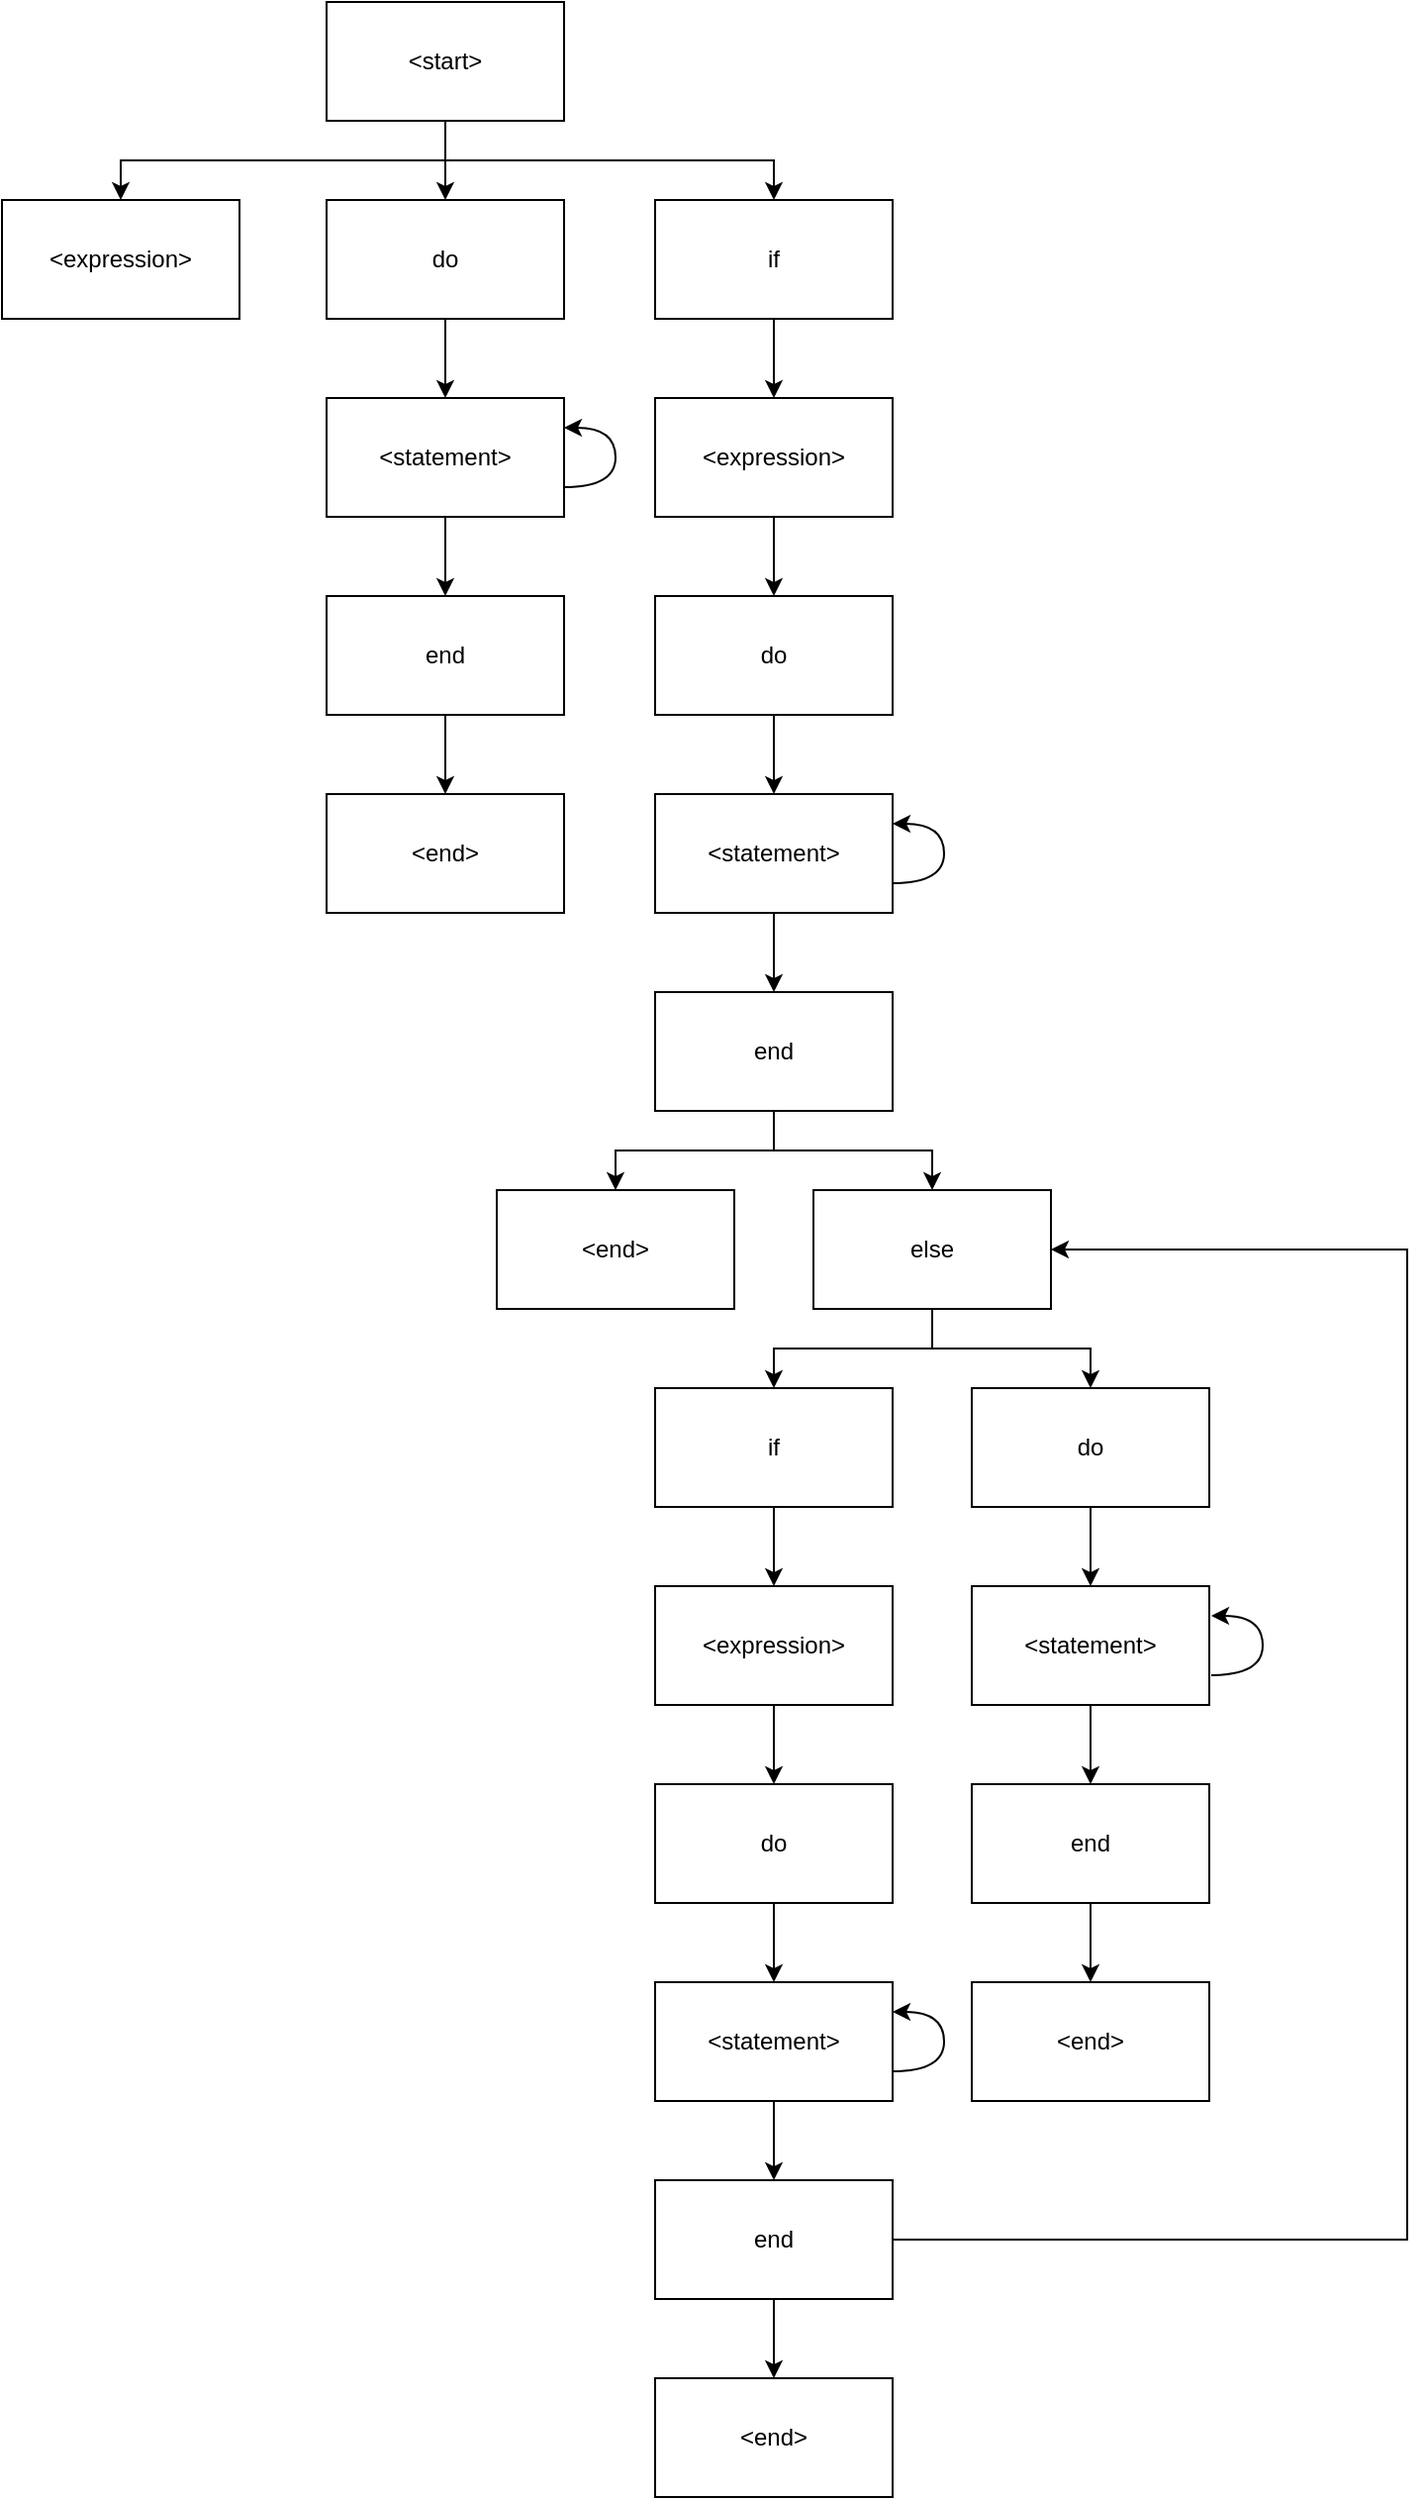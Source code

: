 <mxfile version="26.0.4">
  <diagram name="第 1 页" id="5UB8406Bn-pNAINf8s1h">
    <mxGraphModel dx="813" dy="607" grid="1" gridSize="10" guides="1" tooltips="1" connect="1" arrows="1" fold="1" page="1" pageScale="1" pageWidth="827" pageHeight="1169" math="0" shadow="0">
      <root>
        <mxCell id="0" />
        <mxCell id="1" parent="0" />
        <mxCell id="EVeiyt34mF13FASHOtXo-12" style="edgeStyle=orthogonalEdgeStyle;rounded=0;orthogonalLoop=1;jettySize=auto;html=1;exitX=0.5;exitY=1;exitDx=0;exitDy=0;entryX=0.5;entryY=0;entryDx=0;entryDy=0;" edge="1" parent="1" source="EVeiyt34mF13FASHOtXo-1" target="EVeiyt34mF13FASHOtXo-7">
          <mxGeometry relative="1" as="geometry" />
        </mxCell>
        <mxCell id="EVeiyt34mF13FASHOtXo-18" style="edgeStyle=orthogonalEdgeStyle;rounded=0;orthogonalLoop=1;jettySize=auto;html=1;exitX=0.5;exitY=1;exitDx=0;exitDy=0;entryX=0.5;entryY=0;entryDx=0;entryDy=0;" edge="1" parent="1" source="EVeiyt34mF13FASHOtXo-1" target="EVeiyt34mF13FASHOtXo-15">
          <mxGeometry relative="1" as="geometry" />
        </mxCell>
        <mxCell id="EVeiyt34mF13FASHOtXo-62" style="edgeStyle=orthogonalEdgeStyle;rounded=0;orthogonalLoop=1;jettySize=auto;html=1;exitX=0.5;exitY=1;exitDx=0;exitDy=0;entryX=0.5;entryY=0;entryDx=0;entryDy=0;" edge="1" parent="1" source="EVeiyt34mF13FASHOtXo-1" target="EVeiyt34mF13FASHOtXo-60">
          <mxGeometry relative="1" as="geometry" />
        </mxCell>
        <mxCell id="EVeiyt34mF13FASHOtXo-1" value="&amp;lt;start&amp;gt;" style="rounded=0;whiteSpace=wrap;html=1;" vertex="1" parent="1">
          <mxGeometry x="354" y="40" width="120" height="60" as="geometry" />
        </mxCell>
        <mxCell id="EVeiyt34mF13FASHOtXo-11" style="edgeStyle=orthogonalEdgeStyle;rounded=0;orthogonalLoop=1;jettySize=auto;html=1;exitX=0.5;exitY=1;exitDx=0;exitDy=0;entryX=0.5;entryY=0;entryDx=0;entryDy=0;" edge="1" parent="1" source="EVeiyt34mF13FASHOtXo-7" target="EVeiyt34mF13FASHOtXo-8">
          <mxGeometry relative="1" as="geometry" />
        </mxCell>
        <mxCell id="EVeiyt34mF13FASHOtXo-7" value="do" style="rounded=0;whiteSpace=wrap;html=1;" vertex="1" parent="1">
          <mxGeometry x="354" y="140" width="120" height="60" as="geometry" />
        </mxCell>
        <mxCell id="EVeiyt34mF13FASHOtXo-14" style="edgeStyle=orthogonalEdgeStyle;rounded=0;orthogonalLoop=1;jettySize=auto;html=1;exitX=0.5;exitY=1;exitDx=0;exitDy=0;entryX=0.5;entryY=0;entryDx=0;entryDy=0;" edge="1" parent="1" source="EVeiyt34mF13FASHOtXo-8" target="EVeiyt34mF13FASHOtXo-13">
          <mxGeometry relative="1" as="geometry" />
        </mxCell>
        <mxCell id="EVeiyt34mF13FASHOtXo-8" value="&amp;lt;statement&amp;gt;" style="rounded=0;whiteSpace=wrap;html=1;" vertex="1" parent="1">
          <mxGeometry x="354" y="240" width="120" height="60" as="geometry" />
        </mxCell>
        <mxCell id="EVeiyt34mF13FASHOtXo-10" style="edgeStyle=orthogonalEdgeStyle;rounded=0;orthogonalLoop=1;jettySize=auto;html=1;exitX=1;exitY=0.75;exitDx=0;exitDy=0;entryX=1;entryY=0.25;entryDx=0;entryDy=0;curved=1;" edge="1" parent="1" source="EVeiyt34mF13FASHOtXo-8" target="EVeiyt34mF13FASHOtXo-8">
          <mxGeometry relative="1" as="geometry">
            <Array as="points">
              <mxPoint x="500" y="285" />
              <mxPoint x="500" y="255" />
            </Array>
          </mxGeometry>
        </mxCell>
        <mxCell id="EVeiyt34mF13FASHOtXo-29" style="edgeStyle=orthogonalEdgeStyle;rounded=0;orthogonalLoop=1;jettySize=auto;html=1;exitX=0.5;exitY=1;exitDx=0;exitDy=0;entryX=0.5;entryY=0;entryDx=0;entryDy=0;" edge="1" parent="1" source="EVeiyt34mF13FASHOtXo-13" target="EVeiyt34mF13FASHOtXo-28">
          <mxGeometry relative="1" as="geometry" />
        </mxCell>
        <mxCell id="EVeiyt34mF13FASHOtXo-13" value="end" style="rounded=0;whiteSpace=wrap;html=1;" vertex="1" parent="1">
          <mxGeometry x="354" y="340" width="120" height="60" as="geometry" />
        </mxCell>
        <mxCell id="EVeiyt34mF13FASHOtXo-19" style="edgeStyle=orthogonalEdgeStyle;rounded=0;orthogonalLoop=1;jettySize=auto;html=1;exitX=0.5;exitY=1;exitDx=0;exitDy=0;entryX=0.5;entryY=0;entryDx=0;entryDy=0;" edge="1" parent="1" source="EVeiyt34mF13FASHOtXo-15" target="EVeiyt34mF13FASHOtXo-16">
          <mxGeometry relative="1" as="geometry" />
        </mxCell>
        <mxCell id="EVeiyt34mF13FASHOtXo-15" value="if" style="rounded=0;whiteSpace=wrap;html=1;" vertex="1" parent="1">
          <mxGeometry x="520" y="140" width="120" height="60" as="geometry" />
        </mxCell>
        <mxCell id="EVeiyt34mF13FASHOtXo-22" style="edgeStyle=orthogonalEdgeStyle;rounded=0;orthogonalLoop=1;jettySize=auto;html=1;exitX=0.5;exitY=1;exitDx=0;exitDy=0;entryX=0.5;entryY=0;entryDx=0;entryDy=0;" edge="1" parent="1" source="EVeiyt34mF13FASHOtXo-16" target="EVeiyt34mF13FASHOtXo-21">
          <mxGeometry relative="1" as="geometry" />
        </mxCell>
        <mxCell id="EVeiyt34mF13FASHOtXo-16" value="&amp;lt;expression&amp;gt;" style="rounded=0;whiteSpace=wrap;html=1;" vertex="1" parent="1">
          <mxGeometry x="520" y="240" width="120" height="60" as="geometry" />
        </mxCell>
        <mxCell id="EVeiyt34mF13FASHOtXo-24" style="edgeStyle=orthogonalEdgeStyle;rounded=0;orthogonalLoop=1;jettySize=auto;html=1;exitX=0.5;exitY=1;exitDx=0;exitDy=0;entryX=0.5;entryY=0;entryDx=0;entryDy=0;" edge="1" parent="1" source="EVeiyt34mF13FASHOtXo-21" target="EVeiyt34mF13FASHOtXo-23">
          <mxGeometry relative="1" as="geometry" />
        </mxCell>
        <mxCell id="EVeiyt34mF13FASHOtXo-21" value="do" style="rounded=0;whiteSpace=wrap;html=1;" vertex="1" parent="1">
          <mxGeometry x="520" y="340" width="120" height="60" as="geometry" />
        </mxCell>
        <mxCell id="EVeiyt34mF13FASHOtXo-27" style="edgeStyle=orthogonalEdgeStyle;rounded=0;orthogonalLoop=1;jettySize=auto;html=1;exitX=0.5;exitY=1;exitDx=0;exitDy=0;entryX=0.5;entryY=0;entryDx=0;entryDy=0;" edge="1" parent="1" source="EVeiyt34mF13FASHOtXo-23" target="EVeiyt34mF13FASHOtXo-26">
          <mxGeometry relative="1" as="geometry" />
        </mxCell>
        <mxCell id="EVeiyt34mF13FASHOtXo-23" value="&amp;lt;statement&amp;gt;" style="rounded=0;whiteSpace=wrap;html=1;" vertex="1" parent="1">
          <mxGeometry x="520" y="440" width="120" height="60" as="geometry" />
        </mxCell>
        <mxCell id="EVeiyt34mF13FASHOtXo-25" style="edgeStyle=orthogonalEdgeStyle;rounded=0;orthogonalLoop=1;jettySize=auto;html=1;exitX=1;exitY=0.75;exitDx=0;exitDy=0;entryX=1;entryY=0.25;entryDx=0;entryDy=0;curved=1;" edge="1" parent="1">
          <mxGeometry relative="1" as="geometry">
            <mxPoint x="640" y="485" as="sourcePoint" />
            <mxPoint x="640" y="455" as="targetPoint" />
            <Array as="points">
              <mxPoint x="666" y="485" />
              <mxPoint x="666" y="455" />
            </Array>
          </mxGeometry>
        </mxCell>
        <mxCell id="EVeiyt34mF13FASHOtXo-32" style="edgeStyle=orthogonalEdgeStyle;rounded=0;orthogonalLoop=1;jettySize=auto;html=1;exitX=0.5;exitY=1;exitDx=0;exitDy=0;entryX=0.5;entryY=0;entryDx=0;entryDy=0;" edge="1" parent="1" source="EVeiyt34mF13FASHOtXo-26" target="EVeiyt34mF13FASHOtXo-30">
          <mxGeometry relative="1" as="geometry" />
        </mxCell>
        <mxCell id="EVeiyt34mF13FASHOtXo-33" style="edgeStyle=orthogonalEdgeStyle;rounded=0;orthogonalLoop=1;jettySize=auto;html=1;exitX=0.5;exitY=1;exitDx=0;exitDy=0;entryX=0.5;entryY=0;entryDx=0;entryDy=0;" edge="1" parent="1" source="EVeiyt34mF13FASHOtXo-26" target="EVeiyt34mF13FASHOtXo-31">
          <mxGeometry relative="1" as="geometry" />
        </mxCell>
        <mxCell id="EVeiyt34mF13FASHOtXo-26" value="end" style="rounded=0;whiteSpace=wrap;html=1;" vertex="1" parent="1">
          <mxGeometry x="520" y="540" width="120" height="60" as="geometry" />
        </mxCell>
        <mxCell id="EVeiyt34mF13FASHOtXo-28" value="&amp;lt;end&amp;gt;" style="rounded=0;whiteSpace=wrap;html=1;" vertex="1" parent="1">
          <mxGeometry x="354" y="440" width="120" height="60" as="geometry" />
        </mxCell>
        <mxCell id="EVeiyt34mF13FASHOtXo-30" value="&amp;lt;end&amp;gt;" style="rounded=0;whiteSpace=wrap;html=1;" vertex="1" parent="1">
          <mxGeometry x="440" y="640" width="120" height="60" as="geometry" />
        </mxCell>
        <mxCell id="EVeiyt34mF13FASHOtXo-36" style="edgeStyle=orthogonalEdgeStyle;rounded=0;orthogonalLoop=1;jettySize=auto;html=1;exitX=0.5;exitY=1;exitDx=0;exitDy=0;entryX=0.5;entryY=0;entryDx=0;entryDy=0;" edge="1" parent="1" source="EVeiyt34mF13FASHOtXo-31" target="EVeiyt34mF13FASHOtXo-34">
          <mxGeometry relative="1" as="geometry" />
        </mxCell>
        <mxCell id="EVeiyt34mF13FASHOtXo-37" style="edgeStyle=orthogonalEdgeStyle;rounded=0;orthogonalLoop=1;jettySize=auto;html=1;exitX=0.5;exitY=1;exitDx=0;exitDy=0;entryX=0.5;entryY=0;entryDx=0;entryDy=0;" edge="1" parent="1" source="EVeiyt34mF13FASHOtXo-31" target="EVeiyt34mF13FASHOtXo-35">
          <mxGeometry relative="1" as="geometry" />
        </mxCell>
        <mxCell id="EVeiyt34mF13FASHOtXo-31" value="else" style="rounded=0;whiteSpace=wrap;html=1;" vertex="1" parent="1">
          <mxGeometry x="600" y="640" width="120" height="60" as="geometry" />
        </mxCell>
        <mxCell id="EVeiyt34mF13FASHOtXo-40" style="edgeStyle=orthogonalEdgeStyle;rounded=0;orthogonalLoop=1;jettySize=auto;html=1;exitX=0.5;exitY=1;exitDx=0;exitDy=0;entryX=0.5;entryY=0;entryDx=0;entryDy=0;" edge="1" parent="1" source="EVeiyt34mF13FASHOtXo-34" target="EVeiyt34mF13FASHOtXo-38">
          <mxGeometry relative="1" as="geometry" />
        </mxCell>
        <mxCell id="EVeiyt34mF13FASHOtXo-34" value="if" style="rounded=0;whiteSpace=wrap;html=1;" vertex="1" parent="1">
          <mxGeometry x="520" y="740" width="120" height="60" as="geometry" />
        </mxCell>
        <mxCell id="EVeiyt34mF13FASHOtXo-43" style="edgeStyle=orthogonalEdgeStyle;rounded=0;orthogonalLoop=1;jettySize=auto;html=1;exitX=0.5;exitY=1;exitDx=0;exitDy=0;entryX=0.5;entryY=0;entryDx=0;entryDy=0;" edge="1" parent="1" source="EVeiyt34mF13FASHOtXo-35" target="EVeiyt34mF13FASHOtXo-41">
          <mxGeometry relative="1" as="geometry" />
        </mxCell>
        <mxCell id="EVeiyt34mF13FASHOtXo-35" value="do" style="rounded=0;whiteSpace=wrap;html=1;" vertex="1" parent="1">
          <mxGeometry x="680" y="740" width="120" height="60" as="geometry" />
        </mxCell>
        <mxCell id="EVeiyt34mF13FASHOtXo-45" style="edgeStyle=orthogonalEdgeStyle;rounded=0;orthogonalLoop=1;jettySize=auto;html=1;exitX=0.5;exitY=1;exitDx=0;exitDy=0;entryX=0.5;entryY=0;entryDx=0;entryDy=0;" edge="1" parent="1" source="EVeiyt34mF13FASHOtXo-38" target="EVeiyt34mF13FASHOtXo-44">
          <mxGeometry relative="1" as="geometry" />
        </mxCell>
        <mxCell id="EVeiyt34mF13FASHOtXo-38" value="&amp;lt;expression&amp;gt;" style="rounded=0;whiteSpace=wrap;html=1;" vertex="1" parent="1">
          <mxGeometry x="520" y="840" width="120" height="60" as="geometry" />
        </mxCell>
        <mxCell id="EVeiyt34mF13FASHOtXo-47" style="edgeStyle=orthogonalEdgeStyle;rounded=0;orthogonalLoop=1;jettySize=auto;html=1;exitX=0.5;exitY=1;exitDx=0;exitDy=0;entryX=0.5;entryY=0;entryDx=0;entryDy=0;" edge="1" parent="1" source="EVeiyt34mF13FASHOtXo-41" target="EVeiyt34mF13FASHOtXo-46">
          <mxGeometry relative="1" as="geometry" />
        </mxCell>
        <mxCell id="EVeiyt34mF13FASHOtXo-41" value="&amp;lt;statement&amp;gt;" style="rounded=0;whiteSpace=wrap;html=1;" vertex="1" parent="1">
          <mxGeometry x="680" y="840" width="120" height="60" as="geometry" />
        </mxCell>
        <mxCell id="EVeiyt34mF13FASHOtXo-42" style="edgeStyle=orthogonalEdgeStyle;rounded=0;orthogonalLoop=1;jettySize=auto;html=1;exitX=1;exitY=0.75;exitDx=0;exitDy=0;entryX=1;entryY=0.25;entryDx=0;entryDy=0;curved=1;" edge="1" parent="1">
          <mxGeometry relative="1" as="geometry">
            <mxPoint x="801" y="885" as="sourcePoint" />
            <mxPoint x="801" y="855" as="targetPoint" />
            <Array as="points">
              <mxPoint x="827" y="885" />
              <mxPoint x="827" y="855" />
            </Array>
          </mxGeometry>
        </mxCell>
        <mxCell id="EVeiyt34mF13FASHOtXo-51" style="edgeStyle=orthogonalEdgeStyle;rounded=0;orthogonalLoop=1;jettySize=auto;html=1;exitX=0.5;exitY=1;exitDx=0;exitDy=0;" edge="1" parent="1" source="EVeiyt34mF13FASHOtXo-44" target="EVeiyt34mF13FASHOtXo-50">
          <mxGeometry relative="1" as="geometry" />
        </mxCell>
        <mxCell id="EVeiyt34mF13FASHOtXo-44" value="do" style="rounded=0;whiteSpace=wrap;html=1;" vertex="1" parent="1">
          <mxGeometry x="520" y="940" width="120" height="60" as="geometry" />
        </mxCell>
        <mxCell id="EVeiyt34mF13FASHOtXo-49" style="edgeStyle=orthogonalEdgeStyle;rounded=0;orthogonalLoop=1;jettySize=auto;html=1;exitX=0.5;exitY=1;exitDx=0;exitDy=0;entryX=0.5;entryY=0;entryDx=0;entryDy=0;" edge="1" parent="1" source="EVeiyt34mF13FASHOtXo-46" target="EVeiyt34mF13FASHOtXo-48">
          <mxGeometry relative="1" as="geometry" />
        </mxCell>
        <mxCell id="EVeiyt34mF13FASHOtXo-46" value="end" style="rounded=0;whiteSpace=wrap;html=1;" vertex="1" parent="1">
          <mxGeometry x="680" y="940" width="120" height="60" as="geometry" />
        </mxCell>
        <mxCell id="EVeiyt34mF13FASHOtXo-48" value="&amp;lt;end&amp;gt;" style="rounded=0;whiteSpace=wrap;html=1;" vertex="1" parent="1">
          <mxGeometry x="680" y="1040" width="120" height="60" as="geometry" />
        </mxCell>
        <mxCell id="EVeiyt34mF13FASHOtXo-54" style="edgeStyle=orthogonalEdgeStyle;rounded=0;orthogonalLoop=1;jettySize=auto;html=1;exitX=0.5;exitY=1;exitDx=0;exitDy=0;entryX=0.5;entryY=0;entryDx=0;entryDy=0;" edge="1" parent="1" source="EVeiyt34mF13FASHOtXo-50" target="EVeiyt34mF13FASHOtXo-53">
          <mxGeometry relative="1" as="geometry" />
        </mxCell>
        <mxCell id="EVeiyt34mF13FASHOtXo-50" value="&amp;lt;statement&amp;gt;" style="rounded=0;whiteSpace=wrap;html=1;" vertex="1" parent="1">
          <mxGeometry x="520" y="1040" width="120" height="60" as="geometry" />
        </mxCell>
        <mxCell id="EVeiyt34mF13FASHOtXo-52" style="edgeStyle=orthogonalEdgeStyle;rounded=0;orthogonalLoop=1;jettySize=auto;html=1;exitX=1;exitY=0.75;exitDx=0;exitDy=0;entryX=1;entryY=0.25;entryDx=0;entryDy=0;curved=1;" edge="1" parent="1">
          <mxGeometry relative="1" as="geometry">
            <mxPoint x="640" y="1085" as="sourcePoint" />
            <mxPoint x="640" y="1055" as="targetPoint" />
            <Array as="points">
              <mxPoint x="666" y="1085" />
              <mxPoint x="666" y="1055" />
            </Array>
          </mxGeometry>
        </mxCell>
        <mxCell id="EVeiyt34mF13FASHOtXo-57" style="edgeStyle=orthogonalEdgeStyle;rounded=0;orthogonalLoop=1;jettySize=auto;html=1;exitX=0.5;exitY=1;exitDx=0;exitDy=0;entryX=0.5;entryY=0;entryDx=0;entryDy=0;" edge="1" parent="1" source="EVeiyt34mF13FASHOtXo-53" target="EVeiyt34mF13FASHOtXo-56">
          <mxGeometry relative="1" as="geometry" />
        </mxCell>
        <mxCell id="EVeiyt34mF13FASHOtXo-58" style="edgeStyle=orthogonalEdgeStyle;rounded=0;orthogonalLoop=1;jettySize=auto;html=1;exitX=1;exitY=0.5;exitDx=0;exitDy=0;entryX=1;entryY=0.5;entryDx=0;entryDy=0;" edge="1" parent="1" source="EVeiyt34mF13FASHOtXo-53" target="EVeiyt34mF13FASHOtXo-31">
          <mxGeometry relative="1" as="geometry">
            <Array as="points">
              <mxPoint x="900" y="1170" />
              <mxPoint x="900" y="670" />
            </Array>
          </mxGeometry>
        </mxCell>
        <mxCell id="EVeiyt34mF13FASHOtXo-53" value="end" style="rounded=0;whiteSpace=wrap;html=1;" vertex="1" parent="1">
          <mxGeometry x="520" y="1140" width="120" height="60" as="geometry" />
        </mxCell>
        <mxCell id="EVeiyt34mF13FASHOtXo-56" value="&amp;lt;end&amp;gt;" style="rounded=0;whiteSpace=wrap;html=1;" vertex="1" parent="1">
          <mxGeometry x="520" y="1240" width="120" height="60" as="geometry" />
        </mxCell>
        <mxCell id="EVeiyt34mF13FASHOtXo-60" value="&amp;lt;expression&amp;gt;" style="rounded=0;whiteSpace=wrap;html=1;" vertex="1" parent="1">
          <mxGeometry x="190" y="140" width="120" height="60" as="geometry" />
        </mxCell>
      </root>
    </mxGraphModel>
  </diagram>
</mxfile>
